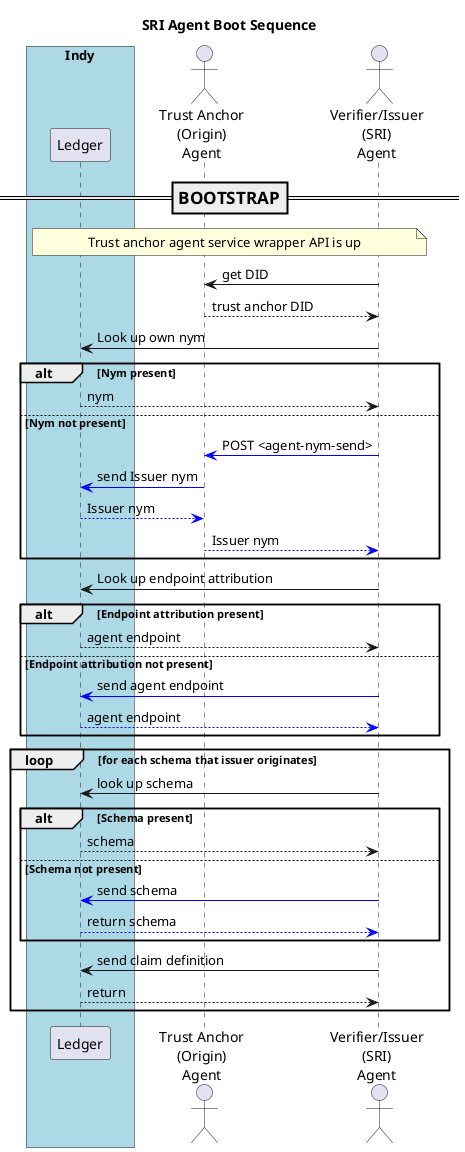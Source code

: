 @startuml
/'
Copyright 2017 Government of Canada - Public Services and Procurement Canada - buyandsell.gc.ca

Licensed under the Apache License, Version 2.0 (the "License");
you may not use this file except in compliance with the License.
You may obtain a copy of the License at

http://www.apache.org/licenses/LICENSE-2.0

Unless required by applicable law or agreed to in writing, software
distributed under the License is distributed on an "AS IS" BASIS,
WITHOUT WARRANTIES OR CONDITIONS OF ANY KIND, either express or implied.
See the License for the specific language governing permissions and
limitations under the License.
'/

skinparam ParticipantPadding 20
skinparam BaloxPadding 20

title SRI Agent Boot Sequence


box "Indy" #LightBlue
    participant "Ledger" as ledger
endbox
actor "Trust Anchor\n(Origin)\nAgent" as tag
actor "Verifier/Issuer\n(SRI)\nAgent" as sag

=== BOOTSTRAP ==
note over ledger, sag
Trust anchor agent service wrapper API is up
endnote

sag -> tag: get DID
tag --> sag: trust anchor DID

sag -> ledger: Look up own nym
alt Nym present
    ledger --> sag: nym
else Nym not present
    sag -[#blue]> tag: POST <agent-nym-send>
    tag -[#blue]> ledger: send Issuer nym
    ledger --[#blue]> tag: Issuer nym
    tag --[#blue]> sag: Issuer nym
end

sag -> ledger: Look up endpoint attribution
alt Endpoint attribution present
    ledger --> sag: agent endpoint
else Endpoint attribution not present
    sag -[#blue]> ledger: send agent endpoint
    ledger --[#blue]> sag: agent endpoint
end

loop for each schema that issuer originates
    sag -> ledger: look up schema
    alt Schema present
        ledger --> sag: schema
    else Schema not present
        sag -[#blue]> ledger: send schema
        ledger --[#blue]> sag: return schema
    end

sag -> ledger: send claim definition
ledger --> sag: return
end

@enduml
